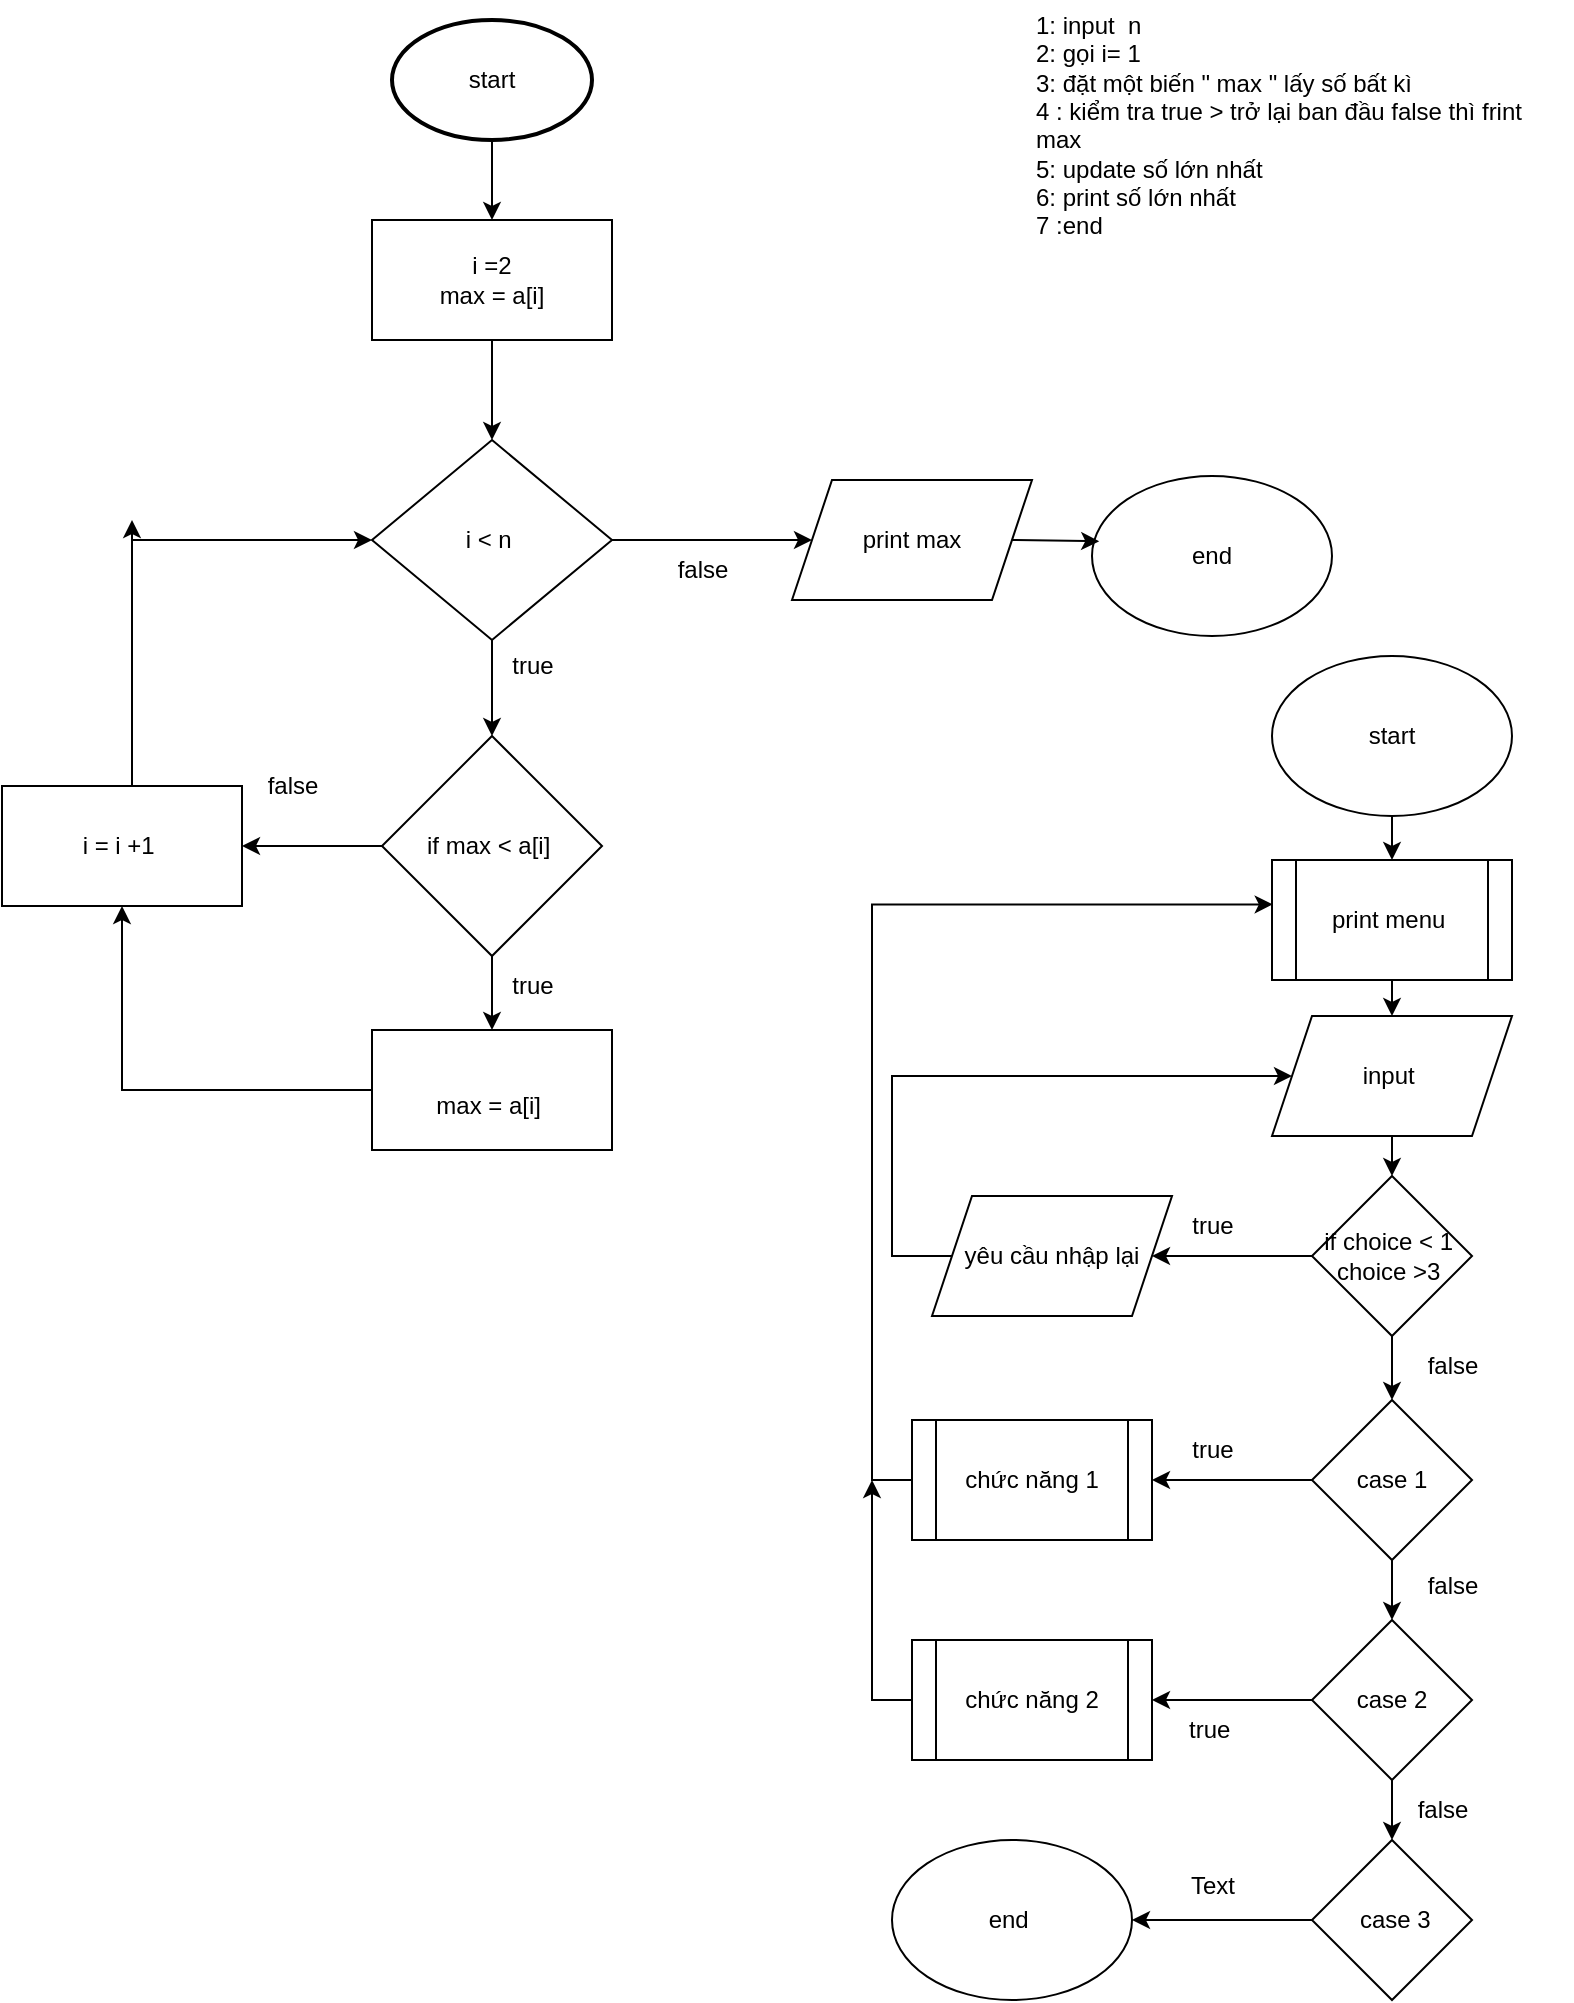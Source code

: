 <mxfile version="21.2.9" type="github">
  <diagram id="C5RBs43oDa-KdzZeNtuy" name="Page-1">
    <mxGraphModel dx="1050" dy="569" grid="1" gridSize="10" guides="1" tooltips="1" connect="1" arrows="1" fold="1" page="1" pageScale="1" pageWidth="827" pageHeight="1169" math="0" shadow="0">
      <root>
        <mxCell id="WIyWlLk6GJQsqaUBKTNV-0" />
        <mxCell id="WIyWlLk6GJQsqaUBKTNV-1" parent="WIyWlLk6GJQsqaUBKTNV-0" />
        <mxCell id="xkh5T4BdzmFQDQVvTXRG-61" value="start" style="strokeWidth=2;html=1;shape=mxgraph.flowchart.start_1;whiteSpace=wrap;" vertex="1" parent="WIyWlLk6GJQsqaUBKTNV-1">
          <mxGeometry x="200" y="20" width="100" height="60" as="geometry" />
        </mxCell>
        <mxCell id="xkh5T4BdzmFQDQVvTXRG-108" style="edgeStyle=elbowEdgeStyle;rounded=0;orthogonalLoop=1;jettySize=auto;html=1;" edge="1" parent="WIyWlLk6GJQsqaUBKTNV-1" source="xkh5T4BdzmFQDQVvTXRG-64">
          <mxGeometry relative="1" as="geometry">
            <mxPoint x="70" y="270" as="targetPoint" />
          </mxGeometry>
        </mxCell>
        <mxCell id="xkh5T4BdzmFQDQVvTXRG-64" value="i = i +1&amp;nbsp;" style="rounded=0;whiteSpace=wrap;html=1;" vertex="1" parent="WIyWlLk6GJQsqaUBKTNV-1">
          <mxGeometry x="5" y="403" width="120" height="60" as="geometry" />
        </mxCell>
        <mxCell id="xkh5T4BdzmFQDQVvTXRG-103" style="edgeStyle=orthogonalEdgeStyle;rounded=0;orthogonalLoop=1;jettySize=auto;html=1;exitX=0.5;exitY=1;exitDx=0;exitDy=0;entryX=0.5;entryY=0;entryDx=0;entryDy=0;" edge="1" parent="WIyWlLk6GJQsqaUBKTNV-1" source="xkh5T4BdzmFQDQVvTXRG-65">
          <mxGeometry relative="1" as="geometry">
            <mxPoint x="250" y="525" as="targetPoint" />
          </mxGeometry>
        </mxCell>
        <mxCell id="xkh5T4BdzmFQDQVvTXRG-107" style="edgeStyle=orthogonalEdgeStyle;rounded=0;orthogonalLoop=1;jettySize=auto;html=1;exitX=0;exitY=0.5;exitDx=0;exitDy=0;entryX=1;entryY=0.5;entryDx=0;entryDy=0;" edge="1" parent="WIyWlLk6GJQsqaUBKTNV-1" source="xkh5T4BdzmFQDQVvTXRG-65" target="xkh5T4BdzmFQDQVvTXRG-64">
          <mxGeometry relative="1" as="geometry" />
        </mxCell>
        <mxCell id="xkh5T4BdzmFQDQVvTXRG-65" value="if max &amp;lt; a[i]&amp;nbsp;&lt;br&gt;" style="rhombus;whiteSpace=wrap;html=1;" vertex="1" parent="WIyWlLk6GJQsqaUBKTNV-1">
          <mxGeometry x="195" y="378" width="110" height="110" as="geometry" />
        </mxCell>
        <mxCell id="xkh5T4BdzmFQDQVvTXRG-69" value="end" style="ellipse;whiteSpace=wrap;html=1;" vertex="1" parent="WIyWlLk6GJQsqaUBKTNV-1">
          <mxGeometry x="550" y="248" width="120" height="80" as="geometry" />
        </mxCell>
        <mxCell id="xkh5T4BdzmFQDQVvTXRG-71" value="" style="endArrow=classic;html=1;rounded=0;entryX=0.5;entryY=0;entryDx=0;entryDy=0;" edge="1" parent="WIyWlLk6GJQsqaUBKTNV-1">
          <mxGeometry width="50" height="50" relative="1" as="geometry">
            <mxPoint x="250" y="80" as="sourcePoint" />
            <mxPoint x="250" y="120" as="targetPoint" />
          </mxGeometry>
        </mxCell>
        <mxCell id="xkh5T4BdzmFQDQVvTXRG-72" value="" style="endArrow=classic;html=1;rounded=0;entryX=0.5;entryY=0;entryDx=0;entryDy=0;" edge="1" parent="WIyWlLk6GJQsqaUBKTNV-1">
          <mxGeometry width="50" height="50" relative="1" as="geometry">
            <mxPoint x="250" y="180" as="sourcePoint" />
            <mxPoint x="250" y="230" as="targetPoint" />
          </mxGeometry>
        </mxCell>
        <mxCell id="xkh5T4BdzmFQDQVvTXRG-77" value="" style="endArrow=classic;html=1;rounded=0;entryX=0.03;entryY=0.408;entryDx=0;entryDy=0;exitX=1;exitY=0.5;exitDx=0;exitDy=0;entryPerimeter=0;" edge="1" parent="WIyWlLk6GJQsqaUBKTNV-1" source="xkh5T4BdzmFQDQVvTXRG-104" target="xkh5T4BdzmFQDQVvTXRG-69">
          <mxGeometry width="50" height="50" relative="1" as="geometry">
            <mxPoint x="250" y="585" as="sourcePoint" />
            <mxPoint x="300" y="670" as="targetPoint" />
          </mxGeometry>
        </mxCell>
        <mxCell id="xkh5T4BdzmFQDQVvTXRG-79" value="1: input&amp;nbsp; n&lt;br&gt;2: gọi i= 1&lt;br&gt;3: đặt một biến &quot; max &quot; lấy số bất kì&lt;br&gt;4 : kiểm tra true &amp;gt; trở lại ban đầu false thì frint max&lt;br&gt;5: update số lớn nhất&lt;br&gt;6: print số lớn nhất&amp;nbsp;&lt;br&gt;7 :end&lt;br&gt;&amp;nbsp;" style="text;html=1;strokeColor=none;fillColor=none;align=left;verticalAlign=middle;whiteSpace=wrap;rounded=0;" vertex="1" parent="WIyWlLk6GJQsqaUBKTNV-1">
          <mxGeometry x="520" y="10" width="270" height="140" as="geometry" />
        </mxCell>
        <mxCell id="xkh5T4BdzmFQDQVvTXRG-98" style="edgeStyle=orthogonalEdgeStyle;rounded=0;orthogonalLoop=1;jettySize=auto;html=1;exitX=0.5;exitY=1;exitDx=0;exitDy=0;entryX=0.5;entryY=0;entryDx=0;entryDy=0;" edge="1" parent="WIyWlLk6GJQsqaUBKTNV-1" source="xkh5T4BdzmFQDQVvTXRG-91" target="xkh5T4BdzmFQDQVvTXRG-65">
          <mxGeometry relative="1" as="geometry" />
        </mxCell>
        <mxCell id="xkh5T4BdzmFQDQVvTXRG-105" style="edgeStyle=orthogonalEdgeStyle;rounded=0;orthogonalLoop=1;jettySize=auto;html=1;exitX=1;exitY=0.5;exitDx=0;exitDy=0;entryX=0;entryY=0.5;entryDx=0;entryDy=0;" edge="1" parent="WIyWlLk6GJQsqaUBKTNV-1" source="xkh5T4BdzmFQDQVvTXRG-91" target="xkh5T4BdzmFQDQVvTXRG-104">
          <mxGeometry relative="1" as="geometry" />
        </mxCell>
        <mxCell id="xkh5T4BdzmFQDQVvTXRG-91" value="i &amp;lt; n&amp;nbsp;" style="rhombus;whiteSpace=wrap;html=1;" vertex="1" parent="WIyWlLk6GJQsqaUBKTNV-1">
          <mxGeometry x="190" y="230" width="120" height="100" as="geometry" />
        </mxCell>
        <mxCell id="xkh5T4BdzmFQDQVvTXRG-106" style="edgeStyle=orthogonalEdgeStyle;rounded=0;orthogonalLoop=1;jettySize=auto;html=1;exitX=0;exitY=0.5;exitDx=0;exitDy=0;" edge="1" parent="WIyWlLk6GJQsqaUBKTNV-1" source="xkh5T4BdzmFQDQVvTXRG-94" target="xkh5T4BdzmFQDQVvTXRG-64">
          <mxGeometry relative="1" as="geometry" />
        </mxCell>
        <mxCell id="xkh5T4BdzmFQDQVvTXRG-94" value="&lt;br&gt;&amp;nbsp;max = a[i]&amp;nbsp;&amp;nbsp;" style="rounded=0;whiteSpace=wrap;html=1;" vertex="1" parent="WIyWlLk6GJQsqaUBKTNV-1">
          <mxGeometry x="190" y="525" width="120" height="60" as="geometry" />
        </mxCell>
        <mxCell id="xkh5T4BdzmFQDQVvTXRG-96" value="false" style="text;html=1;align=center;verticalAlign=middle;resizable=0;points=[];autosize=1;strokeColor=none;fillColor=none;" vertex="1" parent="WIyWlLk6GJQsqaUBKTNV-1">
          <mxGeometry x="330" y="280" width="50" height="30" as="geometry" />
        </mxCell>
        <mxCell id="xkh5T4BdzmFQDQVvTXRG-97" value="true" style="text;html=1;align=center;verticalAlign=middle;resizable=0;points=[];autosize=1;strokeColor=none;fillColor=none;" vertex="1" parent="WIyWlLk6GJQsqaUBKTNV-1">
          <mxGeometry x="250" y="488" width="40" height="30" as="geometry" />
        </mxCell>
        <mxCell id="xkh5T4BdzmFQDQVvTXRG-100" value="false" style="text;html=1;align=center;verticalAlign=middle;resizable=0;points=[];autosize=1;strokeColor=none;fillColor=none;" vertex="1" parent="WIyWlLk6GJQsqaUBKTNV-1">
          <mxGeometry x="125" y="388" width="50" height="30" as="geometry" />
        </mxCell>
        <mxCell id="xkh5T4BdzmFQDQVvTXRG-101" value="true&lt;br&gt;" style="text;html=1;align=center;verticalAlign=middle;resizable=0;points=[];autosize=1;strokeColor=none;fillColor=none;" vertex="1" parent="WIyWlLk6GJQsqaUBKTNV-1">
          <mxGeometry x="250" y="328" width="40" height="30" as="geometry" />
        </mxCell>
        <mxCell id="xkh5T4BdzmFQDQVvTXRG-104" value="print max" style="shape=parallelogram;perimeter=parallelogramPerimeter;whiteSpace=wrap;html=1;fixedSize=1;" vertex="1" parent="WIyWlLk6GJQsqaUBKTNV-1">
          <mxGeometry x="400" y="250" width="120" height="60" as="geometry" />
        </mxCell>
        <mxCell id="xkh5T4BdzmFQDQVvTXRG-109" value="" style="endArrow=classic;html=1;rounded=0;entryX=0;entryY=0.5;entryDx=0;entryDy=0;" edge="1" parent="WIyWlLk6GJQsqaUBKTNV-1" target="xkh5T4BdzmFQDQVvTXRG-91">
          <mxGeometry width="50" height="50" relative="1" as="geometry">
            <mxPoint x="70" y="280" as="sourcePoint" />
            <mxPoint x="120" y="230" as="targetPoint" />
          </mxGeometry>
        </mxCell>
        <mxCell id="xkh5T4BdzmFQDQVvTXRG-110" value="i =2&lt;br style=&quot;border-color: var(--border-color);&quot;&gt;max = a[i]" style="rounded=0;whiteSpace=wrap;html=1;" vertex="1" parent="WIyWlLk6GJQsqaUBKTNV-1">
          <mxGeometry x="190" y="120" width="120" height="60" as="geometry" />
        </mxCell>
        <mxCell id="xkh5T4BdzmFQDQVvTXRG-135" style="edgeStyle=orthogonalEdgeStyle;rounded=0;orthogonalLoop=1;jettySize=auto;html=1;exitX=0.5;exitY=1;exitDx=0;exitDy=0;entryX=0.5;entryY=0;entryDx=0;entryDy=0;" edge="1" parent="WIyWlLk6GJQsqaUBKTNV-1" source="xkh5T4BdzmFQDQVvTXRG-125" target="xkh5T4BdzmFQDQVvTXRG-134">
          <mxGeometry relative="1" as="geometry" />
        </mxCell>
        <mxCell id="xkh5T4BdzmFQDQVvTXRG-125" value="start" style="ellipse;whiteSpace=wrap;html=1;" vertex="1" parent="WIyWlLk6GJQsqaUBKTNV-1">
          <mxGeometry x="640" y="338" width="120" height="80" as="geometry" />
        </mxCell>
        <mxCell id="xkh5T4BdzmFQDQVvTXRG-181" style="edgeStyle=orthogonalEdgeStyle;rounded=0;orthogonalLoop=1;jettySize=auto;html=1;exitX=0;exitY=0.5;exitDx=0;exitDy=0;entryX=0.003;entryY=0.37;entryDx=0;entryDy=0;entryPerimeter=0;" edge="1" parent="WIyWlLk6GJQsqaUBKTNV-1" source="xkh5T4BdzmFQDQVvTXRG-126" target="xkh5T4BdzmFQDQVvTXRG-134">
          <mxGeometry relative="1" as="geometry" />
        </mxCell>
        <mxCell id="xkh5T4BdzmFQDQVvTXRG-126" value="chức năng 1" style="shape=process;whiteSpace=wrap;html=1;backgroundOutline=1;" vertex="1" parent="WIyWlLk6GJQsqaUBKTNV-1">
          <mxGeometry x="460" y="720" width="120" height="60" as="geometry" />
        </mxCell>
        <mxCell id="xkh5T4BdzmFQDQVvTXRG-140" style="edgeStyle=orthogonalEdgeStyle;rounded=0;orthogonalLoop=1;jettySize=auto;html=1;exitX=0;exitY=0.5;exitDx=0;exitDy=0;entryX=1;entryY=0.5;entryDx=0;entryDy=0;" edge="1" parent="WIyWlLk6GJQsqaUBKTNV-1" source="xkh5T4BdzmFQDQVvTXRG-127" target="xkh5T4BdzmFQDQVvTXRG-126">
          <mxGeometry relative="1" as="geometry" />
        </mxCell>
        <mxCell id="xkh5T4BdzmFQDQVvTXRG-158" style="edgeStyle=orthogonalEdgeStyle;rounded=0;orthogonalLoop=1;jettySize=auto;html=1;exitX=0.5;exitY=1;exitDx=0;exitDy=0;entryX=0.5;entryY=0;entryDx=0;entryDy=0;" edge="1" parent="WIyWlLk6GJQsqaUBKTNV-1" source="xkh5T4BdzmFQDQVvTXRG-127" target="xkh5T4BdzmFQDQVvTXRG-129">
          <mxGeometry relative="1" as="geometry" />
        </mxCell>
        <mxCell id="xkh5T4BdzmFQDQVvTXRG-127" value="case 1" style="rhombus;whiteSpace=wrap;html=1;" vertex="1" parent="WIyWlLk6GJQsqaUBKTNV-1">
          <mxGeometry x="660" y="710" width="80" height="80" as="geometry" />
        </mxCell>
        <mxCell id="xkh5T4BdzmFQDQVvTXRG-182" style="edgeStyle=orthogonalEdgeStyle;rounded=0;orthogonalLoop=1;jettySize=auto;html=1;exitX=0;exitY=0.5;exitDx=0;exitDy=0;" edge="1" parent="WIyWlLk6GJQsqaUBKTNV-1" source="xkh5T4BdzmFQDQVvTXRG-128">
          <mxGeometry relative="1" as="geometry">
            <mxPoint x="440" y="750" as="targetPoint" />
          </mxGeometry>
        </mxCell>
        <mxCell id="xkh5T4BdzmFQDQVvTXRG-128" value="chức năng 2" style="shape=process;whiteSpace=wrap;html=1;backgroundOutline=1;" vertex="1" parent="WIyWlLk6GJQsqaUBKTNV-1">
          <mxGeometry x="460" y="830" width="120" height="60" as="geometry" />
        </mxCell>
        <mxCell id="xkh5T4BdzmFQDQVvTXRG-141" style="edgeStyle=orthogonalEdgeStyle;rounded=0;orthogonalLoop=1;jettySize=auto;html=1;exitX=0;exitY=0.5;exitDx=0;exitDy=0;entryX=1;entryY=0.5;entryDx=0;entryDy=0;" edge="1" parent="WIyWlLk6GJQsqaUBKTNV-1" source="xkh5T4BdzmFQDQVvTXRG-129" target="xkh5T4BdzmFQDQVvTXRG-128">
          <mxGeometry relative="1" as="geometry" />
        </mxCell>
        <mxCell id="xkh5T4BdzmFQDQVvTXRG-159" style="edgeStyle=orthogonalEdgeStyle;rounded=0;orthogonalLoop=1;jettySize=auto;html=1;exitX=0.5;exitY=1;exitDx=0;exitDy=0;entryX=0.5;entryY=0;entryDx=0;entryDy=0;" edge="1" parent="WIyWlLk6GJQsqaUBKTNV-1" source="xkh5T4BdzmFQDQVvTXRG-129" target="xkh5T4BdzmFQDQVvTXRG-131">
          <mxGeometry relative="1" as="geometry" />
        </mxCell>
        <mxCell id="xkh5T4BdzmFQDQVvTXRG-129" value="case 2" style="rhombus;whiteSpace=wrap;html=1;" vertex="1" parent="WIyWlLk6GJQsqaUBKTNV-1">
          <mxGeometry x="660" y="820" width="80" height="80" as="geometry" />
        </mxCell>
        <mxCell id="xkh5T4BdzmFQDQVvTXRG-130" value="end&amp;nbsp;" style="ellipse;whiteSpace=wrap;html=1;" vertex="1" parent="WIyWlLk6GJQsqaUBKTNV-1">
          <mxGeometry x="450" y="930" width="120" height="80" as="geometry" />
        </mxCell>
        <mxCell id="xkh5T4BdzmFQDQVvTXRG-161" style="edgeStyle=orthogonalEdgeStyle;rounded=0;orthogonalLoop=1;jettySize=auto;html=1;exitX=0;exitY=0.5;exitDx=0;exitDy=0;entryX=1;entryY=0.5;entryDx=0;entryDy=0;" edge="1" parent="WIyWlLk6GJQsqaUBKTNV-1" source="xkh5T4BdzmFQDQVvTXRG-131" target="xkh5T4BdzmFQDQVvTXRG-130">
          <mxGeometry relative="1" as="geometry" />
        </mxCell>
        <mxCell id="xkh5T4BdzmFQDQVvTXRG-131" value="&amp;nbsp;case 3" style="rhombus;whiteSpace=wrap;html=1;" vertex="1" parent="WIyWlLk6GJQsqaUBKTNV-1">
          <mxGeometry x="660" y="930" width="80" height="80" as="geometry" />
        </mxCell>
        <mxCell id="xkh5T4BdzmFQDQVvTXRG-177" style="edgeStyle=orthogonalEdgeStyle;rounded=0;orthogonalLoop=1;jettySize=auto;html=1;exitX=0.5;exitY=1;exitDx=0;exitDy=0;entryX=0.5;entryY=0;entryDx=0;entryDy=0;" edge="1" parent="WIyWlLk6GJQsqaUBKTNV-1" source="xkh5T4BdzmFQDQVvTXRG-134" target="xkh5T4BdzmFQDQVvTXRG-173">
          <mxGeometry relative="1" as="geometry" />
        </mxCell>
        <mxCell id="xkh5T4BdzmFQDQVvTXRG-134" value="print menu&amp;nbsp;" style="shape=process;whiteSpace=wrap;html=1;backgroundOutline=1;" vertex="1" parent="WIyWlLk6GJQsqaUBKTNV-1">
          <mxGeometry x="640" y="440" width="120" height="60" as="geometry" />
        </mxCell>
        <mxCell id="xkh5T4BdzmFQDQVvTXRG-167" style="edgeStyle=orthogonalEdgeStyle;rounded=0;orthogonalLoop=1;jettySize=auto;html=1;exitX=0.5;exitY=1;exitDx=0;exitDy=0;entryX=0.5;entryY=0;entryDx=0;entryDy=0;" edge="1" parent="WIyWlLk6GJQsqaUBKTNV-1" source="xkh5T4BdzmFQDQVvTXRG-162" target="xkh5T4BdzmFQDQVvTXRG-127">
          <mxGeometry relative="1" as="geometry" />
        </mxCell>
        <mxCell id="xkh5T4BdzmFQDQVvTXRG-186" style="edgeStyle=orthogonalEdgeStyle;rounded=0;orthogonalLoop=1;jettySize=auto;html=1;exitX=0;exitY=0.5;exitDx=0;exitDy=0;entryX=1;entryY=0.5;entryDx=0;entryDy=0;" edge="1" parent="WIyWlLk6GJQsqaUBKTNV-1" source="xkh5T4BdzmFQDQVvTXRG-162" target="xkh5T4BdzmFQDQVvTXRG-185">
          <mxGeometry relative="1" as="geometry" />
        </mxCell>
        <mxCell id="xkh5T4BdzmFQDQVvTXRG-162" value="if choice &amp;lt; 1&amp;nbsp;&lt;br&gt;choice &amp;gt;3&amp;nbsp;" style="rhombus;whiteSpace=wrap;html=1;" vertex="1" parent="WIyWlLk6GJQsqaUBKTNV-1">
          <mxGeometry x="660" y="598" width="80" height="80" as="geometry" />
        </mxCell>
        <mxCell id="xkh5T4BdzmFQDQVvTXRG-171" value="true" style="text;html=1;align=center;verticalAlign=middle;resizable=0;points=[];autosize=1;strokeColor=none;fillColor=none;" vertex="1" parent="WIyWlLk6GJQsqaUBKTNV-1">
          <mxGeometry x="590" y="720" width="40" height="30" as="geometry" />
        </mxCell>
        <mxCell id="xkh5T4BdzmFQDQVvTXRG-172" value="true&amp;nbsp;" style="text;html=1;align=center;verticalAlign=middle;resizable=0;points=[];autosize=1;strokeColor=none;fillColor=none;" vertex="1" parent="WIyWlLk6GJQsqaUBKTNV-1">
          <mxGeometry x="585" y="860" width="50" height="30" as="geometry" />
        </mxCell>
        <mxCell id="xkh5T4BdzmFQDQVvTXRG-176" style="edgeStyle=orthogonalEdgeStyle;rounded=0;orthogonalLoop=1;jettySize=auto;html=1;exitX=0.5;exitY=1;exitDx=0;exitDy=0;entryX=0.5;entryY=0;entryDx=0;entryDy=0;" edge="1" parent="WIyWlLk6GJQsqaUBKTNV-1" source="xkh5T4BdzmFQDQVvTXRG-173" target="xkh5T4BdzmFQDQVvTXRG-162">
          <mxGeometry relative="1" as="geometry" />
        </mxCell>
        <mxCell id="xkh5T4BdzmFQDQVvTXRG-173" value="input&amp;nbsp;" style="shape=parallelogram;perimeter=parallelogramPerimeter;whiteSpace=wrap;html=1;fixedSize=1;" vertex="1" parent="WIyWlLk6GJQsqaUBKTNV-1">
          <mxGeometry x="640" y="518" width="120" height="60" as="geometry" />
        </mxCell>
        <mxCell id="xkh5T4BdzmFQDQVvTXRG-179" value="false" style="text;html=1;align=center;verticalAlign=middle;resizable=0;points=[];autosize=1;strokeColor=none;fillColor=none;" vertex="1" parent="WIyWlLk6GJQsqaUBKTNV-1">
          <mxGeometry x="700" y="900" width="50" height="30" as="geometry" />
        </mxCell>
        <mxCell id="xkh5T4BdzmFQDQVvTXRG-180" value="false" style="text;html=1;align=center;verticalAlign=middle;resizable=0;points=[];autosize=1;strokeColor=none;fillColor=none;" vertex="1" parent="WIyWlLk6GJQsqaUBKTNV-1">
          <mxGeometry x="705" y="788" width="50" height="30" as="geometry" />
        </mxCell>
        <mxCell id="xkh5T4BdzmFQDQVvTXRG-183" value="true" style="text;html=1;align=center;verticalAlign=middle;resizable=0;points=[];autosize=1;strokeColor=none;fillColor=none;" vertex="1" parent="WIyWlLk6GJQsqaUBKTNV-1">
          <mxGeometry x="590" y="608" width="40" height="30" as="geometry" />
        </mxCell>
        <mxCell id="xkh5T4BdzmFQDQVvTXRG-184" value="false" style="text;html=1;align=center;verticalAlign=middle;resizable=0;points=[];autosize=1;strokeColor=none;fillColor=none;" vertex="1" parent="WIyWlLk6GJQsqaUBKTNV-1">
          <mxGeometry x="705" y="678" width="50" height="30" as="geometry" />
        </mxCell>
        <mxCell id="xkh5T4BdzmFQDQVvTXRG-187" style="edgeStyle=elbowEdgeStyle;rounded=0;orthogonalLoop=1;jettySize=auto;html=1;exitX=0;exitY=0.5;exitDx=0;exitDy=0;entryX=0;entryY=0.5;entryDx=0;entryDy=0;" edge="1" parent="WIyWlLk6GJQsqaUBKTNV-1" source="xkh5T4BdzmFQDQVvTXRG-185" target="xkh5T4BdzmFQDQVvTXRG-173">
          <mxGeometry relative="1" as="geometry">
            <mxPoint x="450" y="540" as="targetPoint" />
            <Array as="points">
              <mxPoint x="450" y="590" />
            </Array>
          </mxGeometry>
        </mxCell>
        <mxCell id="xkh5T4BdzmFQDQVvTXRG-185" value="yêu cầu nhập lại" style="shape=parallelogram;perimeter=parallelogramPerimeter;whiteSpace=wrap;html=1;fixedSize=1;" vertex="1" parent="WIyWlLk6GJQsqaUBKTNV-1">
          <mxGeometry x="470" y="608" width="120" height="60" as="geometry" />
        </mxCell>
        <mxCell id="xkh5T4BdzmFQDQVvTXRG-188" value="Text" style="text;html=1;align=center;verticalAlign=middle;resizable=0;points=[];autosize=1;strokeColor=none;fillColor=none;" vertex="1" parent="WIyWlLk6GJQsqaUBKTNV-1">
          <mxGeometry x="585" y="938" width="50" height="30" as="geometry" />
        </mxCell>
      </root>
    </mxGraphModel>
  </diagram>
</mxfile>
